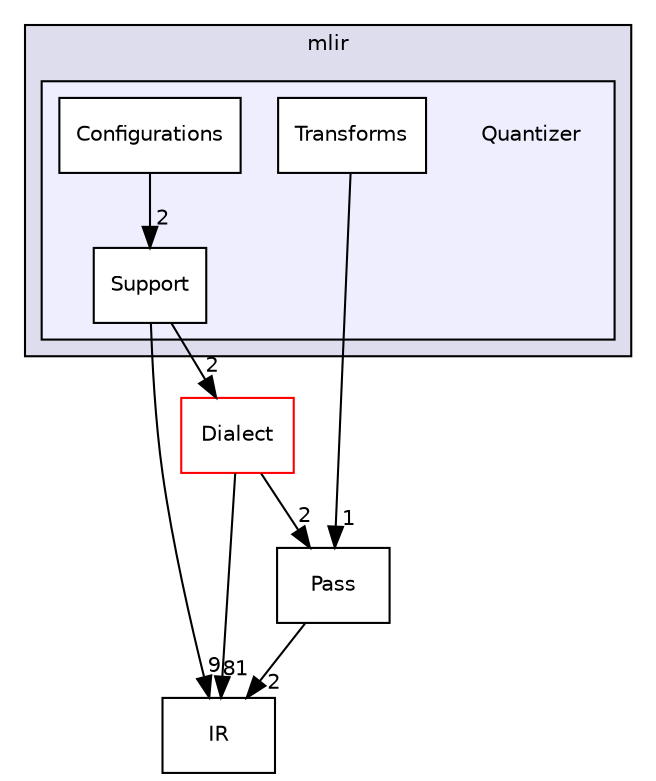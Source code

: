digraph "include/mlir/Quantizer" {
  bgcolor=transparent;
  compound=true
  node [ fontsize="10", fontname="Helvetica"];
  edge [ labelfontsize="10", labelfontname="Helvetica"];
  subgraph clusterdir_5654f77406fb9ceec87e68ef828ceea2 {
    graph [ bgcolor="#ddddee", pencolor="black", label="mlir" fontname="Helvetica", fontsize="10", URL="dir_5654f77406fb9ceec87e68ef828ceea2.html"]
  subgraph clusterdir_4e16b8e51213534456c456254a51126e {
    graph [ bgcolor="#eeeeff", pencolor="black", label="" URL="dir_4e16b8e51213534456c456254a51126e.html"];
    dir_4e16b8e51213534456c456254a51126e [shape=plaintext label="Quantizer"];
    dir_4349f2a36a28ab5510b1b02397914017 [shape=box label="Configurations" color="black" fillcolor="white" style="filled" URL="dir_4349f2a36a28ab5510b1b02397914017.html"];
    dir_3367c9ebe84676154b54e0790f855aea [shape=box label="Support" color="black" fillcolor="white" style="filled" URL="dir_3367c9ebe84676154b54e0790f855aea.html"];
    dir_78520c8386758ed4095a9b5f85e97f69 [shape=box label="Transforms" color="black" fillcolor="white" style="filled" URL="dir_78520c8386758ed4095a9b5f85e97f69.html"];
  }
  }
  dir_84ef7c054b4edc3447cfba80cee80f65 [shape=box label="IR" URL="dir_84ef7c054b4edc3447cfba80cee80f65.html"];
  dir_d07a6fac82475a065a3b2953573f00a0 [shape=box label="Dialect" color="red" URL="dir_d07a6fac82475a065a3b2953573f00a0.html"];
  dir_cab9f8330899b1cc9d753b1d9c5c5a3e [shape=box label="Pass" URL="dir_cab9f8330899b1cc9d753b1d9c5c5a3e.html"];
  dir_4349f2a36a28ab5510b1b02397914017->dir_3367c9ebe84676154b54e0790f855aea [headlabel="2", labeldistance=1.5 headhref="dir_000045_000046.html"];
  dir_3367c9ebe84676154b54e0790f855aea->dir_84ef7c054b4edc3447cfba80cee80f65 [headlabel="9", labeldistance=1.5 headhref="dir_000046_000032.html"];
  dir_3367c9ebe84676154b54e0790f855aea->dir_d07a6fac82475a065a3b2953573f00a0 [headlabel="2", labeldistance=1.5 headhref="dir_000046_000005.html"];
  dir_78520c8386758ed4095a9b5f85e97f69->dir_cab9f8330899b1cc9d753b1d9c5c5a3e [headlabel="1", labeldistance=1.5 headhref="dir_000012_000044.html"];
  dir_d07a6fac82475a065a3b2953573f00a0->dir_84ef7c054b4edc3447cfba80cee80f65 [headlabel="81", labeldistance=1.5 headhref="dir_000005_000032.html"];
  dir_d07a6fac82475a065a3b2953573f00a0->dir_cab9f8330899b1cc9d753b1d9c5c5a3e [headlabel="2", labeldistance=1.5 headhref="dir_000005_000044.html"];
  dir_cab9f8330899b1cc9d753b1d9c5c5a3e->dir_84ef7c054b4edc3447cfba80cee80f65 [headlabel="2", labeldistance=1.5 headhref="dir_000044_000032.html"];
}

